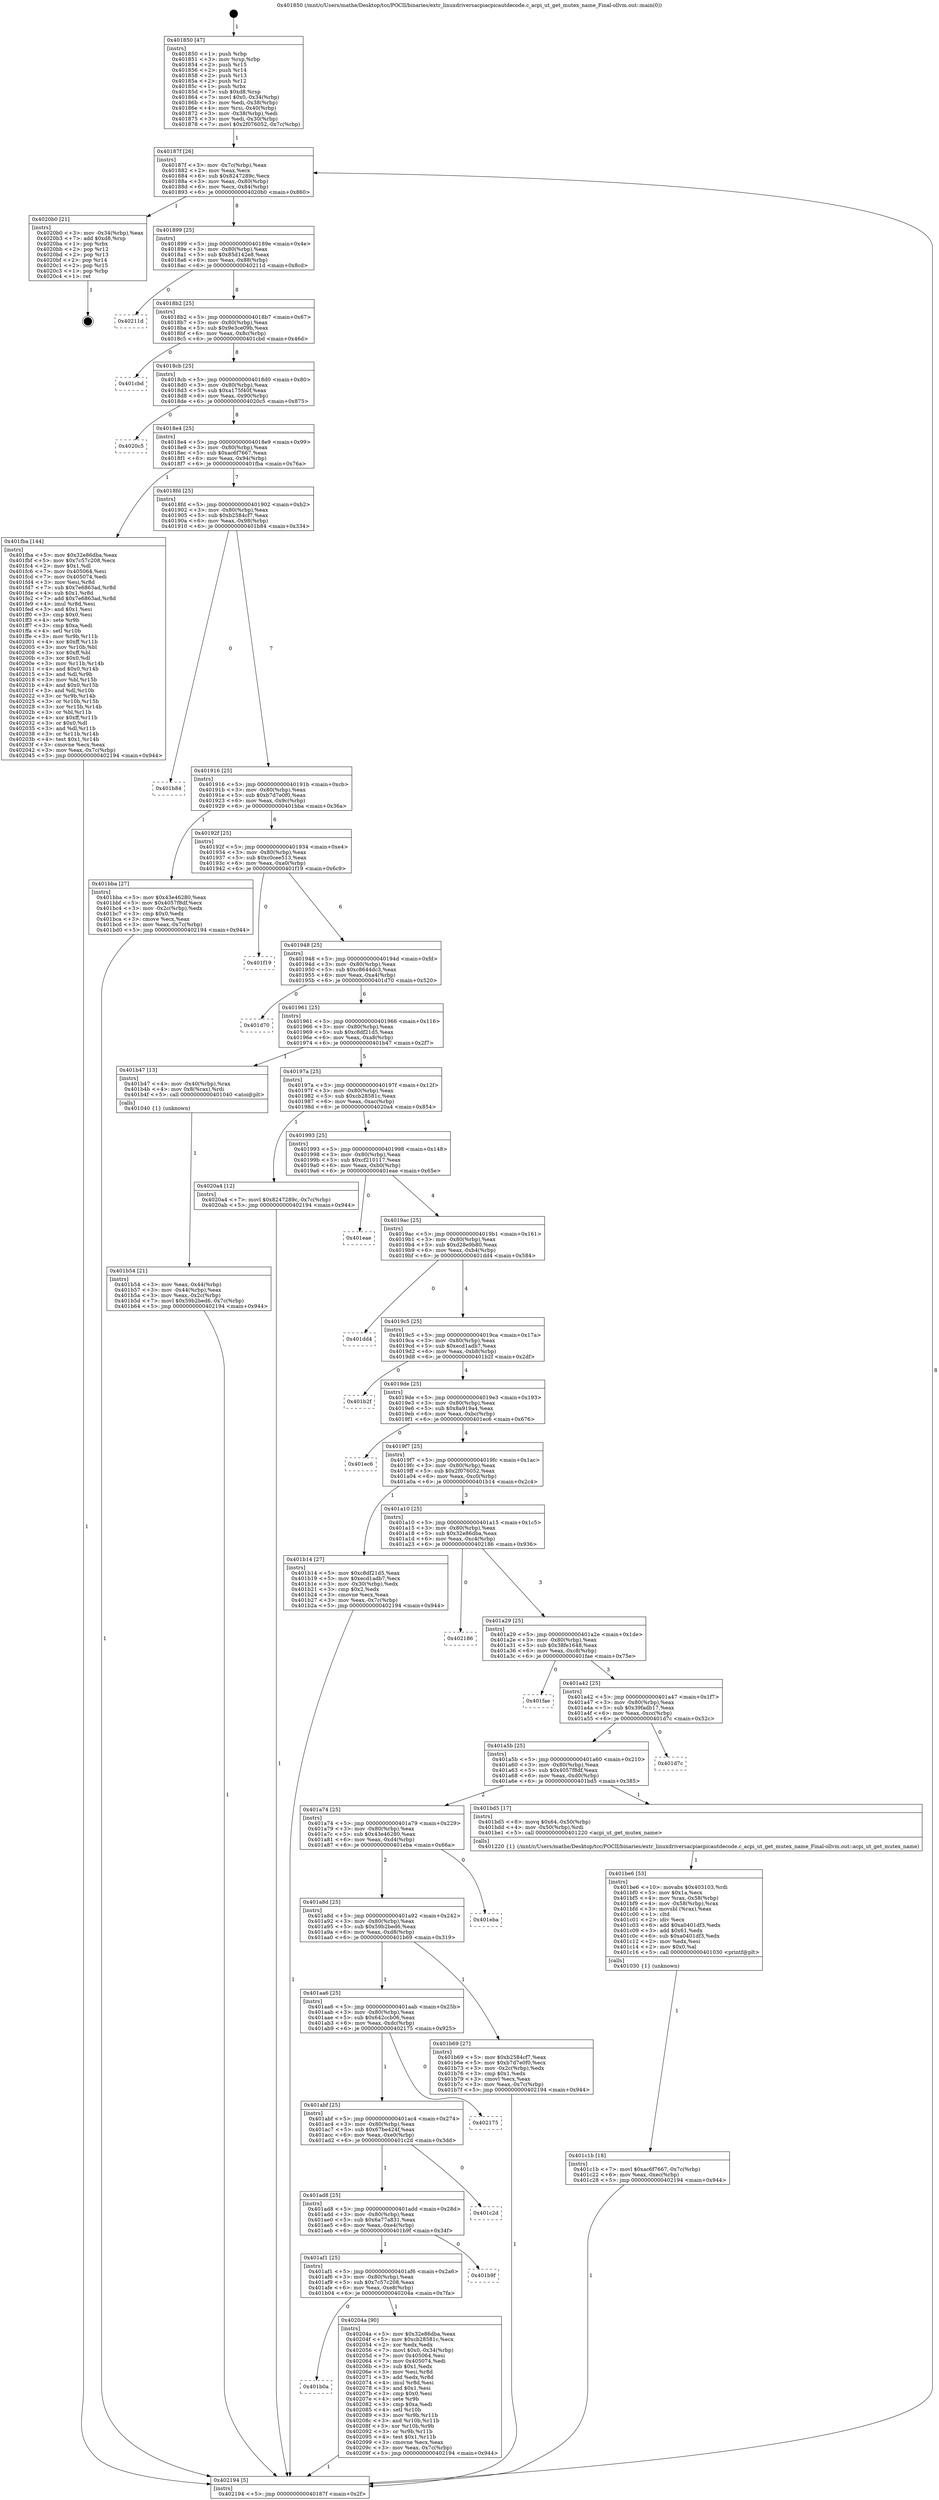 digraph "0x401850" {
  label = "0x401850 (/mnt/c/Users/mathe/Desktop/tcc/POCII/binaries/extr_linuxdriversacpiacpicautdecode.c_acpi_ut_get_mutex_name_Final-ollvm.out::main(0))"
  labelloc = "t"
  node[shape=record]

  Entry [label="",width=0.3,height=0.3,shape=circle,fillcolor=black,style=filled]
  "0x40187f" [label="{
     0x40187f [26]\l
     | [instrs]\l
     &nbsp;&nbsp;0x40187f \<+3\>: mov -0x7c(%rbp),%eax\l
     &nbsp;&nbsp;0x401882 \<+2\>: mov %eax,%ecx\l
     &nbsp;&nbsp;0x401884 \<+6\>: sub $0x8247289c,%ecx\l
     &nbsp;&nbsp;0x40188a \<+3\>: mov %eax,-0x80(%rbp)\l
     &nbsp;&nbsp;0x40188d \<+6\>: mov %ecx,-0x84(%rbp)\l
     &nbsp;&nbsp;0x401893 \<+6\>: je 00000000004020b0 \<main+0x860\>\l
  }"]
  "0x4020b0" [label="{
     0x4020b0 [21]\l
     | [instrs]\l
     &nbsp;&nbsp;0x4020b0 \<+3\>: mov -0x34(%rbp),%eax\l
     &nbsp;&nbsp;0x4020b3 \<+7\>: add $0xd8,%rsp\l
     &nbsp;&nbsp;0x4020ba \<+1\>: pop %rbx\l
     &nbsp;&nbsp;0x4020bb \<+2\>: pop %r12\l
     &nbsp;&nbsp;0x4020bd \<+2\>: pop %r13\l
     &nbsp;&nbsp;0x4020bf \<+2\>: pop %r14\l
     &nbsp;&nbsp;0x4020c1 \<+2\>: pop %r15\l
     &nbsp;&nbsp;0x4020c3 \<+1\>: pop %rbp\l
     &nbsp;&nbsp;0x4020c4 \<+1\>: ret\l
  }"]
  "0x401899" [label="{
     0x401899 [25]\l
     | [instrs]\l
     &nbsp;&nbsp;0x401899 \<+5\>: jmp 000000000040189e \<main+0x4e\>\l
     &nbsp;&nbsp;0x40189e \<+3\>: mov -0x80(%rbp),%eax\l
     &nbsp;&nbsp;0x4018a1 \<+5\>: sub $0x85d142e8,%eax\l
     &nbsp;&nbsp;0x4018a6 \<+6\>: mov %eax,-0x88(%rbp)\l
     &nbsp;&nbsp;0x4018ac \<+6\>: je 000000000040211d \<main+0x8cd\>\l
  }"]
  Exit [label="",width=0.3,height=0.3,shape=circle,fillcolor=black,style=filled,peripheries=2]
  "0x40211d" [label="{
     0x40211d\l
  }", style=dashed]
  "0x4018b2" [label="{
     0x4018b2 [25]\l
     | [instrs]\l
     &nbsp;&nbsp;0x4018b2 \<+5\>: jmp 00000000004018b7 \<main+0x67\>\l
     &nbsp;&nbsp;0x4018b7 \<+3\>: mov -0x80(%rbp),%eax\l
     &nbsp;&nbsp;0x4018ba \<+5\>: sub $0x9e3ce09b,%eax\l
     &nbsp;&nbsp;0x4018bf \<+6\>: mov %eax,-0x8c(%rbp)\l
     &nbsp;&nbsp;0x4018c5 \<+6\>: je 0000000000401cbd \<main+0x46d\>\l
  }"]
  "0x401b0a" [label="{
     0x401b0a\l
  }", style=dashed]
  "0x401cbd" [label="{
     0x401cbd\l
  }", style=dashed]
  "0x4018cb" [label="{
     0x4018cb [25]\l
     | [instrs]\l
     &nbsp;&nbsp;0x4018cb \<+5\>: jmp 00000000004018d0 \<main+0x80\>\l
     &nbsp;&nbsp;0x4018d0 \<+3\>: mov -0x80(%rbp),%eax\l
     &nbsp;&nbsp;0x4018d3 \<+5\>: sub $0xa175f40f,%eax\l
     &nbsp;&nbsp;0x4018d8 \<+6\>: mov %eax,-0x90(%rbp)\l
     &nbsp;&nbsp;0x4018de \<+6\>: je 00000000004020c5 \<main+0x875\>\l
  }"]
  "0x40204a" [label="{
     0x40204a [90]\l
     | [instrs]\l
     &nbsp;&nbsp;0x40204a \<+5\>: mov $0x32e86dba,%eax\l
     &nbsp;&nbsp;0x40204f \<+5\>: mov $0xcb28581c,%ecx\l
     &nbsp;&nbsp;0x402054 \<+2\>: xor %edx,%edx\l
     &nbsp;&nbsp;0x402056 \<+7\>: movl $0x0,-0x34(%rbp)\l
     &nbsp;&nbsp;0x40205d \<+7\>: mov 0x405064,%esi\l
     &nbsp;&nbsp;0x402064 \<+7\>: mov 0x405074,%edi\l
     &nbsp;&nbsp;0x40206b \<+3\>: sub $0x1,%edx\l
     &nbsp;&nbsp;0x40206e \<+3\>: mov %esi,%r8d\l
     &nbsp;&nbsp;0x402071 \<+3\>: add %edx,%r8d\l
     &nbsp;&nbsp;0x402074 \<+4\>: imul %r8d,%esi\l
     &nbsp;&nbsp;0x402078 \<+3\>: and $0x1,%esi\l
     &nbsp;&nbsp;0x40207b \<+3\>: cmp $0x0,%esi\l
     &nbsp;&nbsp;0x40207e \<+4\>: sete %r9b\l
     &nbsp;&nbsp;0x402082 \<+3\>: cmp $0xa,%edi\l
     &nbsp;&nbsp;0x402085 \<+4\>: setl %r10b\l
     &nbsp;&nbsp;0x402089 \<+3\>: mov %r9b,%r11b\l
     &nbsp;&nbsp;0x40208c \<+3\>: and %r10b,%r11b\l
     &nbsp;&nbsp;0x40208f \<+3\>: xor %r10b,%r9b\l
     &nbsp;&nbsp;0x402092 \<+3\>: or %r9b,%r11b\l
     &nbsp;&nbsp;0x402095 \<+4\>: test $0x1,%r11b\l
     &nbsp;&nbsp;0x402099 \<+3\>: cmovne %ecx,%eax\l
     &nbsp;&nbsp;0x40209c \<+3\>: mov %eax,-0x7c(%rbp)\l
     &nbsp;&nbsp;0x40209f \<+5\>: jmp 0000000000402194 \<main+0x944\>\l
  }"]
  "0x4020c5" [label="{
     0x4020c5\l
  }", style=dashed]
  "0x4018e4" [label="{
     0x4018e4 [25]\l
     | [instrs]\l
     &nbsp;&nbsp;0x4018e4 \<+5\>: jmp 00000000004018e9 \<main+0x99\>\l
     &nbsp;&nbsp;0x4018e9 \<+3\>: mov -0x80(%rbp),%eax\l
     &nbsp;&nbsp;0x4018ec \<+5\>: sub $0xac6f7667,%eax\l
     &nbsp;&nbsp;0x4018f1 \<+6\>: mov %eax,-0x94(%rbp)\l
     &nbsp;&nbsp;0x4018f7 \<+6\>: je 0000000000401fba \<main+0x76a\>\l
  }"]
  "0x401af1" [label="{
     0x401af1 [25]\l
     | [instrs]\l
     &nbsp;&nbsp;0x401af1 \<+5\>: jmp 0000000000401af6 \<main+0x2a6\>\l
     &nbsp;&nbsp;0x401af6 \<+3\>: mov -0x80(%rbp),%eax\l
     &nbsp;&nbsp;0x401af9 \<+5\>: sub $0x7c57c208,%eax\l
     &nbsp;&nbsp;0x401afe \<+6\>: mov %eax,-0xe8(%rbp)\l
     &nbsp;&nbsp;0x401b04 \<+6\>: je 000000000040204a \<main+0x7fa\>\l
  }"]
  "0x401fba" [label="{
     0x401fba [144]\l
     | [instrs]\l
     &nbsp;&nbsp;0x401fba \<+5\>: mov $0x32e86dba,%eax\l
     &nbsp;&nbsp;0x401fbf \<+5\>: mov $0x7c57c208,%ecx\l
     &nbsp;&nbsp;0x401fc4 \<+2\>: mov $0x1,%dl\l
     &nbsp;&nbsp;0x401fc6 \<+7\>: mov 0x405064,%esi\l
     &nbsp;&nbsp;0x401fcd \<+7\>: mov 0x405074,%edi\l
     &nbsp;&nbsp;0x401fd4 \<+3\>: mov %esi,%r8d\l
     &nbsp;&nbsp;0x401fd7 \<+7\>: sub $0x7e6863ad,%r8d\l
     &nbsp;&nbsp;0x401fde \<+4\>: sub $0x1,%r8d\l
     &nbsp;&nbsp;0x401fe2 \<+7\>: add $0x7e6863ad,%r8d\l
     &nbsp;&nbsp;0x401fe9 \<+4\>: imul %r8d,%esi\l
     &nbsp;&nbsp;0x401fed \<+3\>: and $0x1,%esi\l
     &nbsp;&nbsp;0x401ff0 \<+3\>: cmp $0x0,%esi\l
     &nbsp;&nbsp;0x401ff3 \<+4\>: sete %r9b\l
     &nbsp;&nbsp;0x401ff7 \<+3\>: cmp $0xa,%edi\l
     &nbsp;&nbsp;0x401ffa \<+4\>: setl %r10b\l
     &nbsp;&nbsp;0x401ffe \<+3\>: mov %r9b,%r11b\l
     &nbsp;&nbsp;0x402001 \<+4\>: xor $0xff,%r11b\l
     &nbsp;&nbsp;0x402005 \<+3\>: mov %r10b,%bl\l
     &nbsp;&nbsp;0x402008 \<+3\>: xor $0xff,%bl\l
     &nbsp;&nbsp;0x40200b \<+3\>: xor $0x0,%dl\l
     &nbsp;&nbsp;0x40200e \<+3\>: mov %r11b,%r14b\l
     &nbsp;&nbsp;0x402011 \<+4\>: and $0x0,%r14b\l
     &nbsp;&nbsp;0x402015 \<+3\>: and %dl,%r9b\l
     &nbsp;&nbsp;0x402018 \<+3\>: mov %bl,%r15b\l
     &nbsp;&nbsp;0x40201b \<+4\>: and $0x0,%r15b\l
     &nbsp;&nbsp;0x40201f \<+3\>: and %dl,%r10b\l
     &nbsp;&nbsp;0x402022 \<+3\>: or %r9b,%r14b\l
     &nbsp;&nbsp;0x402025 \<+3\>: or %r10b,%r15b\l
     &nbsp;&nbsp;0x402028 \<+3\>: xor %r15b,%r14b\l
     &nbsp;&nbsp;0x40202b \<+3\>: or %bl,%r11b\l
     &nbsp;&nbsp;0x40202e \<+4\>: xor $0xff,%r11b\l
     &nbsp;&nbsp;0x402032 \<+3\>: or $0x0,%dl\l
     &nbsp;&nbsp;0x402035 \<+3\>: and %dl,%r11b\l
     &nbsp;&nbsp;0x402038 \<+3\>: or %r11b,%r14b\l
     &nbsp;&nbsp;0x40203b \<+4\>: test $0x1,%r14b\l
     &nbsp;&nbsp;0x40203f \<+3\>: cmovne %ecx,%eax\l
     &nbsp;&nbsp;0x402042 \<+3\>: mov %eax,-0x7c(%rbp)\l
     &nbsp;&nbsp;0x402045 \<+5\>: jmp 0000000000402194 \<main+0x944\>\l
  }"]
  "0x4018fd" [label="{
     0x4018fd [25]\l
     | [instrs]\l
     &nbsp;&nbsp;0x4018fd \<+5\>: jmp 0000000000401902 \<main+0xb2\>\l
     &nbsp;&nbsp;0x401902 \<+3\>: mov -0x80(%rbp),%eax\l
     &nbsp;&nbsp;0x401905 \<+5\>: sub $0xb2584cf7,%eax\l
     &nbsp;&nbsp;0x40190a \<+6\>: mov %eax,-0x98(%rbp)\l
     &nbsp;&nbsp;0x401910 \<+6\>: je 0000000000401b84 \<main+0x334\>\l
  }"]
  "0x401b9f" [label="{
     0x401b9f\l
  }", style=dashed]
  "0x401b84" [label="{
     0x401b84\l
  }", style=dashed]
  "0x401916" [label="{
     0x401916 [25]\l
     | [instrs]\l
     &nbsp;&nbsp;0x401916 \<+5\>: jmp 000000000040191b \<main+0xcb\>\l
     &nbsp;&nbsp;0x40191b \<+3\>: mov -0x80(%rbp),%eax\l
     &nbsp;&nbsp;0x40191e \<+5\>: sub $0xb7d7e0f0,%eax\l
     &nbsp;&nbsp;0x401923 \<+6\>: mov %eax,-0x9c(%rbp)\l
     &nbsp;&nbsp;0x401929 \<+6\>: je 0000000000401bba \<main+0x36a\>\l
  }"]
  "0x401ad8" [label="{
     0x401ad8 [25]\l
     | [instrs]\l
     &nbsp;&nbsp;0x401ad8 \<+5\>: jmp 0000000000401add \<main+0x28d\>\l
     &nbsp;&nbsp;0x401add \<+3\>: mov -0x80(%rbp),%eax\l
     &nbsp;&nbsp;0x401ae0 \<+5\>: sub $0x6a77a831,%eax\l
     &nbsp;&nbsp;0x401ae5 \<+6\>: mov %eax,-0xe4(%rbp)\l
     &nbsp;&nbsp;0x401aeb \<+6\>: je 0000000000401b9f \<main+0x34f\>\l
  }"]
  "0x401bba" [label="{
     0x401bba [27]\l
     | [instrs]\l
     &nbsp;&nbsp;0x401bba \<+5\>: mov $0x43e46280,%eax\l
     &nbsp;&nbsp;0x401bbf \<+5\>: mov $0x4057f8df,%ecx\l
     &nbsp;&nbsp;0x401bc4 \<+3\>: mov -0x2c(%rbp),%edx\l
     &nbsp;&nbsp;0x401bc7 \<+3\>: cmp $0x0,%edx\l
     &nbsp;&nbsp;0x401bca \<+3\>: cmove %ecx,%eax\l
     &nbsp;&nbsp;0x401bcd \<+3\>: mov %eax,-0x7c(%rbp)\l
     &nbsp;&nbsp;0x401bd0 \<+5\>: jmp 0000000000402194 \<main+0x944\>\l
  }"]
  "0x40192f" [label="{
     0x40192f [25]\l
     | [instrs]\l
     &nbsp;&nbsp;0x40192f \<+5\>: jmp 0000000000401934 \<main+0xe4\>\l
     &nbsp;&nbsp;0x401934 \<+3\>: mov -0x80(%rbp),%eax\l
     &nbsp;&nbsp;0x401937 \<+5\>: sub $0xc0cee513,%eax\l
     &nbsp;&nbsp;0x40193c \<+6\>: mov %eax,-0xa0(%rbp)\l
     &nbsp;&nbsp;0x401942 \<+6\>: je 0000000000401f19 \<main+0x6c9\>\l
  }"]
  "0x401c2d" [label="{
     0x401c2d\l
  }", style=dashed]
  "0x401f19" [label="{
     0x401f19\l
  }", style=dashed]
  "0x401948" [label="{
     0x401948 [25]\l
     | [instrs]\l
     &nbsp;&nbsp;0x401948 \<+5\>: jmp 000000000040194d \<main+0xfd\>\l
     &nbsp;&nbsp;0x40194d \<+3\>: mov -0x80(%rbp),%eax\l
     &nbsp;&nbsp;0x401950 \<+5\>: sub $0xc8644dc3,%eax\l
     &nbsp;&nbsp;0x401955 \<+6\>: mov %eax,-0xa4(%rbp)\l
     &nbsp;&nbsp;0x40195b \<+6\>: je 0000000000401d70 \<main+0x520\>\l
  }"]
  "0x401abf" [label="{
     0x401abf [25]\l
     | [instrs]\l
     &nbsp;&nbsp;0x401abf \<+5\>: jmp 0000000000401ac4 \<main+0x274\>\l
     &nbsp;&nbsp;0x401ac4 \<+3\>: mov -0x80(%rbp),%eax\l
     &nbsp;&nbsp;0x401ac7 \<+5\>: sub $0x67be424f,%eax\l
     &nbsp;&nbsp;0x401acc \<+6\>: mov %eax,-0xe0(%rbp)\l
     &nbsp;&nbsp;0x401ad2 \<+6\>: je 0000000000401c2d \<main+0x3dd\>\l
  }"]
  "0x401d70" [label="{
     0x401d70\l
  }", style=dashed]
  "0x401961" [label="{
     0x401961 [25]\l
     | [instrs]\l
     &nbsp;&nbsp;0x401961 \<+5\>: jmp 0000000000401966 \<main+0x116\>\l
     &nbsp;&nbsp;0x401966 \<+3\>: mov -0x80(%rbp),%eax\l
     &nbsp;&nbsp;0x401969 \<+5\>: sub $0xc8df21d5,%eax\l
     &nbsp;&nbsp;0x40196e \<+6\>: mov %eax,-0xa8(%rbp)\l
     &nbsp;&nbsp;0x401974 \<+6\>: je 0000000000401b47 \<main+0x2f7\>\l
  }"]
  "0x402175" [label="{
     0x402175\l
  }", style=dashed]
  "0x401b47" [label="{
     0x401b47 [13]\l
     | [instrs]\l
     &nbsp;&nbsp;0x401b47 \<+4\>: mov -0x40(%rbp),%rax\l
     &nbsp;&nbsp;0x401b4b \<+4\>: mov 0x8(%rax),%rdi\l
     &nbsp;&nbsp;0x401b4f \<+5\>: call 0000000000401040 \<atoi@plt\>\l
     | [calls]\l
     &nbsp;&nbsp;0x401040 \{1\} (unknown)\l
  }"]
  "0x40197a" [label="{
     0x40197a [25]\l
     | [instrs]\l
     &nbsp;&nbsp;0x40197a \<+5\>: jmp 000000000040197f \<main+0x12f\>\l
     &nbsp;&nbsp;0x40197f \<+3\>: mov -0x80(%rbp),%eax\l
     &nbsp;&nbsp;0x401982 \<+5\>: sub $0xcb28581c,%eax\l
     &nbsp;&nbsp;0x401987 \<+6\>: mov %eax,-0xac(%rbp)\l
     &nbsp;&nbsp;0x40198d \<+6\>: je 00000000004020a4 \<main+0x854\>\l
  }"]
  "0x401c1b" [label="{
     0x401c1b [18]\l
     | [instrs]\l
     &nbsp;&nbsp;0x401c1b \<+7\>: movl $0xac6f7667,-0x7c(%rbp)\l
     &nbsp;&nbsp;0x401c22 \<+6\>: mov %eax,-0xec(%rbp)\l
     &nbsp;&nbsp;0x401c28 \<+5\>: jmp 0000000000402194 \<main+0x944\>\l
  }"]
  "0x4020a4" [label="{
     0x4020a4 [12]\l
     | [instrs]\l
     &nbsp;&nbsp;0x4020a4 \<+7\>: movl $0x8247289c,-0x7c(%rbp)\l
     &nbsp;&nbsp;0x4020ab \<+5\>: jmp 0000000000402194 \<main+0x944\>\l
  }"]
  "0x401993" [label="{
     0x401993 [25]\l
     | [instrs]\l
     &nbsp;&nbsp;0x401993 \<+5\>: jmp 0000000000401998 \<main+0x148\>\l
     &nbsp;&nbsp;0x401998 \<+3\>: mov -0x80(%rbp),%eax\l
     &nbsp;&nbsp;0x40199b \<+5\>: sub $0xcf210117,%eax\l
     &nbsp;&nbsp;0x4019a0 \<+6\>: mov %eax,-0xb0(%rbp)\l
     &nbsp;&nbsp;0x4019a6 \<+6\>: je 0000000000401eae \<main+0x65e\>\l
  }"]
  "0x401be6" [label="{
     0x401be6 [53]\l
     | [instrs]\l
     &nbsp;&nbsp;0x401be6 \<+10\>: movabs $0x403103,%rdi\l
     &nbsp;&nbsp;0x401bf0 \<+5\>: mov $0x1a,%ecx\l
     &nbsp;&nbsp;0x401bf5 \<+4\>: mov %rax,-0x58(%rbp)\l
     &nbsp;&nbsp;0x401bf9 \<+4\>: mov -0x58(%rbp),%rax\l
     &nbsp;&nbsp;0x401bfd \<+3\>: movsbl (%rax),%eax\l
     &nbsp;&nbsp;0x401c00 \<+1\>: cltd\l
     &nbsp;&nbsp;0x401c01 \<+2\>: idiv %ecx\l
     &nbsp;&nbsp;0x401c03 \<+6\>: add $0xa0401df3,%edx\l
     &nbsp;&nbsp;0x401c09 \<+3\>: add $0x61,%edx\l
     &nbsp;&nbsp;0x401c0c \<+6\>: sub $0xa0401df3,%edx\l
     &nbsp;&nbsp;0x401c12 \<+2\>: mov %edx,%esi\l
     &nbsp;&nbsp;0x401c14 \<+2\>: mov $0x0,%al\l
     &nbsp;&nbsp;0x401c16 \<+5\>: call 0000000000401030 \<printf@plt\>\l
     | [calls]\l
     &nbsp;&nbsp;0x401030 \{1\} (unknown)\l
  }"]
  "0x401eae" [label="{
     0x401eae\l
  }", style=dashed]
  "0x4019ac" [label="{
     0x4019ac [25]\l
     | [instrs]\l
     &nbsp;&nbsp;0x4019ac \<+5\>: jmp 00000000004019b1 \<main+0x161\>\l
     &nbsp;&nbsp;0x4019b1 \<+3\>: mov -0x80(%rbp),%eax\l
     &nbsp;&nbsp;0x4019b4 \<+5\>: sub $0xd28e9b80,%eax\l
     &nbsp;&nbsp;0x4019b9 \<+6\>: mov %eax,-0xb4(%rbp)\l
     &nbsp;&nbsp;0x4019bf \<+6\>: je 0000000000401dd4 \<main+0x584\>\l
  }"]
  "0x401aa6" [label="{
     0x401aa6 [25]\l
     | [instrs]\l
     &nbsp;&nbsp;0x401aa6 \<+5\>: jmp 0000000000401aab \<main+0x25b\>\l
     &nbsp;&nbsp;0x401aab \<+3\>: mov -0x80(%rbp),%eax\l
     &nbsp;&nbsp;0x401aae \<+5\>: sub $0x642ccb06,%eax\l
     &nbsp;&nbsp;0x401ab3 \<+6\>: mov %eax,-0xdc(%rbp)\l
     &nbsp;&nbsp;0x401ab9 \<+6\>: je 0000000000402175 \<main+0x925\>\l
  }"]
  "0x401dd4" [label="{
     0x401dd4\l
  }", style=dashed]
  "0x4019c5" [label="{
     0x4019c5 [25]\l
     | [instrs]\l
     &nbsp;&nbsp;0x4019c5 \<+5\>: jmp 00000000004019ca \<main+0x17a\>\l
     &nbsp;&nbsp;0x4019ca \<+3\>: mov -0x80(%rbp),%eax\l
     &nbsp;&nbsp;0x4019cd \<+5\>: sub $0xecd1adb7,%eax\l
     &nbsp;&nbsp;0x4019d2 \<+6\>: mov %eax,-0xb8(%rbp)\l
     &nbsp;&nbsp;0x4019d8 \<+6\>: je 0000000000401b2f \<main+0x2df\>\l
  }"]
  "0x401b69" [label="{
     0x401b69 [27]\l
     | [instrs]\l
     &nbsp;&nbsp;0x401b69 \<+5\>: mov $0xb2584cf7,%eax\l
     &nbsp;&nbsp;0x401b6e \<+5\>: mov $0xb7d7e0f0,%ecx\l
     &nbsp;&nbsp;0x401b73 \<+3\>: mov -0x2c(%rbp),%edx\l
     &nbsp;&nbsp;0x401b76 \<+3\>: cmp $0x1,%edx\l
     &nbsp;&nbsp;0x401b79 \<+3\>: cmovl %ecx,%eax\l
     &nbsp;&nbsp;0x401b7c \<+3\>: mov %eax,-0x7c(%rbp)\l
     &nbsp;&nbsp;0x401b7f \<+5\>: jmp 0000000000402194 \<main+0x944\>\l
  }"]
  "0x401b2f" [label="{
     0x401b2f\l
  }", style=dashed]
  "0x4019de" [label="{
     0x4019de [25]\l
     | [instrs]\l
     &nbsp;&nbsp;0x4019de \<+5\>: jmp 00000000004019e3 \<main+0x193\>\l
     &nbsp;&nbsp;0x4019e3 \<+3\>: mov -0x80(%rbp),%eax\l
     &nbsp;&nbsp;0x4019e6 \<+5\>: sub $0x8a919a4,%eax\l
     &nbsp;&nbsp;0x4019eb \<+6\>: mov %eax,-0xbc(%rbp)\l
     &nbsp;&nbsp;0x4019f1 \<+6\>: je 0000000000401ec6 \<main+0x676\>\l
  }"]
  "0x401a8d" [label="{
     0x401a8d [25]\l
     | [instrs]\l
     &nbsp;&nbsp;0x401a8d \<+5\>: jmp 0000000000401a92 \<main+0x242\>\l
     &nbsp;&nbsp;0x401a92 \<+3\>: mov -0x80(%rbp),%eax\l
     &nbsp;&nbsp;0x401a95 \<+5\>: sub $0x59b2bed6,%eax\l
     &nbsp;&nbsp;0x401a9a \<+6\>: mov %eax,-0xd8(%rbp)\l
     &nbsp;&nbsp;0x401aa0 \<+6\>: je 0000000000401b69 \<main+0x319\>\l
  }"]
  "0x401ec6" [label="{
     0x401ec6\l
  }", style=dashed]
  "0x4019f7" [label="{
     0x4019f7 [25]\l
     | [instrs]\l
     &nbsp;&nbsp;0x4019f7 \<+5\>: jmp 00000000004019fc \<main+0x1ac\>\l
     &nbsp;&nbsp;0x4019fc \<+3\>: mov -0x80(%rbp),%eax\l
     &nbsp;&nbsp;0x4019ff \<+5\>: sub $0x2f076052,%eax\l
     &nbsp;&nbsp;0x401a04 \<+6\>: mov %eax,-0xc0(%rbp)\l
     &nbsp;&nbsp;0x401a0a \<+6\>: je 0000000000401b14 \<main+0x2c4\>\l
  }"]
  "0x401eba" [label="{
     0x401eba\l
  }", style=dashed]
  "0x401b14" [label="{
     0x401b14 [27]\l
     | [instrs]\l
     &nbsp;&nbsp;0x401b14 \<+5\>: mov $0xc8df21d5,%eax\l
     &nbsp;&nbsp;0x401b19 \<+5\>: mov $0xecd1adb7,%ecx\l
     &nbsp;&nbsp;0x401b1e \<+3\>: mov -0x30(%rbp),%edx\l
     &nbsp;&nbsp;0x401b21 \<+3\>: cmp $0x2,%edx\l
     &nbsp;&nbsp;0x401b24 \<+3\>: cmovne %ecx,%eax\l
     &nbsp;&nbsp;0x401b27 \<+3\>: mov %eax,-0x7c(%rbp)\l
     &nbsp;&nbsp;0x401b2a \<+5\>: jmp 0000000000402194 \<main+0x944\>\l
  }"]
  "0x401a10" [label="{
     0x401a10 [25]\l
     | [instrs]\l
     &nbsp;&nbsp;0x401a10 \<+5\>: jmp 0000000000401a15 \<main+0x1c5\>\l
     &nbsp;&nbsp;0x401a15 \<+3\>: mov -0x80(%rbp),%eax\l
     &nbsp;&nbsp;0x401a18 \<+5\>: sub $0x32e86dba,%eax\l
     &nbsp;&nbsp;0x401a1d \<+6\>: mov %eax,-0xc4(%rbp)\l
     &nbsp;&nbsp;0x401a23 \<+6\>: je 0000000000402186 \<main+0x936\>\l
  }"]
  "0x402194" [label="{
     0x402194 [5]\l
     | [instrs]\l
     &nbsp;&nbsp;0x402194 \<+5\>: jmp 000000000040187f \<main+0x2f\>\l
  }"]
  "0x401850" [label="{
     0x401850 [47]\l
     | [instrs]\l
     &nbsp;&nbsp;0x401850 \<+1\>: push %rbp\l
     &nbsp;&nbsp;0x401851 \<+3\>: mov %rsp,%rbp\l
     &nbsp;&nbsp;0x401854 \<+2\>: push %r15\l
     &nbsp;&nbsp;0x401856 \<+2\>: push %r14\l
     &nbsp;&nbsp;0x401858 \<+2\>: push %r13\l
     &nbsp;&nbsp;0x40185a \<+2\>: push %r12\l
     &nbsp;&nbsp;0x40185c \<+1\>: push %rbx\l
     &nbsp;&nbsp;0x40185d \<+7\>: sub $0xd8,%rsp\l
     &nbsp;&nbsp;0x401864 \<+7\>: movl $0x0,-0x34(%rbp)\l
     &nbsp;&nbsp;0x40186b \<+3\>: mov %edi,-0x38(%rbp)\l
     &nbsp;&nbsp;0x40186e \<+4\>: mov %rsi,-0x40(%rbp)\l
     &nbsp;&nbsp;0x401872 \<+3\>: mov -0x38(%rbp),%edi\l
     &nbsp;&nbsp;0x401875 \<+3\>: mov %edi,-0x30(%rbp)\l
     &nbsp;&nbsp;0x401878 \<+7\>: movl $0x2f076052,-0x7c(%rbp)\l
  }"]
  "0x401b54" [label="{
     0x401b54 [21]\l
     | [instrs]\l
     &nbsp;&nbsp;0x401b54 \<+3\>: mov %eax,-0x44(%rbp)\l
     &nbsp;&nbsp;0x401b57 \<+3\>: mov -0x44(%rbp),%eax\l
     &nbsp;&nbsp;0x401b5a \<+3\>: mov %eax,-0x2c(%rbp)\l
     &nbsp;&nbsp;0x401b5d \<+7\>: movl $0x59b2bed6,-0x7c(%rbp)\l
     &nbsp;&nbsp;0x401b64 \<+5\>: jmp 0000000000402194 \<main+0x944\>\l
  }"]
  "0x401a74" [label="{
     0x401a74 [25]\l
     | [instrs]\l
     &nbsp;&nbsp;0x401a74 \<+5\>: jmp 0000000000401a79 \<main+0x229\>\l
     &nbsp;&nbsp;0x401a79 \<+3\>: mov -0x80(%rbp),%eax\l
     &nbsp;&nbsp;0x401a7c \<+5\>: sub $0x43e46280,%eax\l
     &nbsp;&nbsp;0x401a81 \<+6\>: mov %eax,-0xd4(%rbp)\l
     &nbsp;&nbsp;0x401a87 \<+6\>: je 0000000000401eba \<main+0x66a\>\l
  }"]
  "0x402186" [label="{
     0x402186\l
  }", style=dashed]
  "0x401a29" [label="{
     0x401a29 [25]\l
     | [instrs]\l
     &nbsp;&nbsp;0x401a29 \<+5\>: jmp 0000000000401a2e \<main+0x1de\>\l
     &nbsp;&nbsp;0x401a2e \<+3\>: mov -0x80(%rbp),%eax\l
     &nbsp;&nbsp;0x401a31 \<+5\>: sub $0x38fe1648,%eax\l
     &nbsp;&nbsp;0x401a36 \<+6\>: mov %eax,-0xc8(%rbp)\l
     &nbsp;&nbsp;0x401a3c \<+6\>: je 0000000000401fae \<main+0x75e\>\l
  }"]
  "0x401bd5" [label="{
     0x401bd5 [17]\l
     | [instrs]\l
     &nbsp;&nbsp;0x401bd5 \<+8\>: movq $0x64,-0x50(%rbp)\l
     &nbsp;&nbsp;0x401bdd \<+4\>: mov -0x50(%rbp),%rdi\l
     &nbsp;&nbsp;0x401be1 \<+5\>: call 0000000000401220 \<acpi_ut_get_mutex_name\>\l
     | [calls]\l
     &nbsp;&nbsp;0x401220 \{1\} (/mnt/c/Users/mathe/Desktop/tcc/POCII/binaries/extr_linuxdriversacpiacpicautdecode.c_acpi_ut_get_mutex_name_Final-ollvm.out::acpi_ut_get_mutex_name)\l
  }"]
  "0x401fae" [label="{
     0x401fae\l
  }", style=dashed]
  "0x401a42" [label="{
     0x401a42 [25]\l
     | [instrs]\l
     &nbsp;&nbsp;0x401a42 \<+5\>: jmp 0000000000401a47 \<main+0x1f7\>\l
     &nbsp;&nbsp;0x401a47 \<+3\>: mov -0x80(%rbp),%eax\l
     &nbsp;&nbsp;0x401a4a \<+5\>: sub $0x39fadb17,%eax\l
     &nbsp;&nbsp;0x401a4f \<+6\>: mov %eax,-0xcc(%rbp)\l
     &nbsp;&nbsp;0x401a55 \<+6\>: je 0000000000401d7c \<main+0x52c\>\l
  }"]
  "0x401a5b" [label="{
     0x401a5b [25]\l
     | [instrs]\l
     &nbsp;&nbsp;0x401a5b \<+5\>: jmp 0000000000401a60 \<main+0x210\>\l
     &nbsp;&nbsp;0x401a60 \<+3\>: mov -0x80(%rbp),%eax\l
     &nbsp;&nbsp;0x401a63 \<+5\>: sub $0x4057f8df,%eax\l
     &nbsp;&nbsp;0x401a68 \<+6\>: mov %eax,-0xd0(%rbp)\l
     &nbsp;&nbsp;0x401a6e \<+6\>: je 0000000000401bd5 \<main+0x385\>\l
  }"]
  "0x401d7c" [label="{
     0x401d7c\l
  }", style=dashed]
  Entry -> "0x401850" [label=" 1"]
  "0x40187f" -> "0x4020b0" [label=" 1"]
  "0x40187f" -> "0x401899" [label=" 8"]
  "0x4020b0" -> Exit [label=" 1"]
  "0x401899" -> "0x40211d" [label=" 0"]
  "0x401899" -> "0x4018b2" [label=" 8"]
  "0x4020a4" -> "0x402194" [label=" 1"]
  "0x4018b2" -> "0x401cbd" [label=" 0"]
  "0x4018b2" -> "0x4018cb" [label=" 8"]
  "0x40204a" -> "0x402194" [label=" 1"]
  "0x4018cb" -> "0x4020c5" [label=" 0"]
  "0x4018cb" -> "0x4018e4" [label=" 8"]
  "0x401af1" -> "0x401b0a" [label=" 0"]
  "0x4018e4" -> "0x401fba" [label=" 1"]
  "0x4018e4" -> "0x4018fd" [label=" 7"]
  "0x401af1" -> "0x40204a" [label=" 1"]
  "0x4018fd" -> "0x401b84" [label=" 0"]
  "0x4018fd" -> "0x401916" [label=" 7"]
  "0x401ad8" -> "0x401af1" [label=" 1"]
  "0x401916" -> "0x401bba" [label=" 1"]
  "0x401916" -> "0x40192f" [label=" 6"]
  "0x401ad8" -> "0x401b9f" [label=" 0"]
  "0x40192f" -> "0x401f19" [label=" 0"]
  "0x40192f" -> "0x401948" [label=" 6"]
  "0x401abf" -> "0x401ad8" [label=" 1"]
  "0x401948" -> "0x401d70" [label=" 0"]
  "0x401948" -> "0x401961" [label=" 6"]
  "0x401abf" -> "0x401c2d" [label=" 0"]
  "0x401961" -> "0x401b47" [label=" 1"]
  "0x401961" -> "0x40197a" [label=" 5"]
  "0x401aa6" -> "0x401abf" [label=" 1"]
  "0x40197a" -> "0x4020a4" [label=" 1"]
  "0x40197a" -> "0x401993" [label=" 4"]
  "0x401aa6" -> "0x402175" [label=" 0"]
  "0x401993" -> "0x401eae" [label=" 0"]
  "0x401993" -> "0x4019ac" [label=" 4"]
  "0x401fba" -> "0x402194" [label=" 1"]
  "0x4019ac" -> "0x401dd4" [label=" 0"]
  "0x4019ac" -> "0x4019c5" [label=" 4"]
  "0x401c1b" -> "0x402194" [label=" 1"]
  "0x4019c5" -> "0x401b2f" [label=" 0"]
  "0x4019c5" -> "0x4019de" [label=" 4"]
  "0x401be6" -> "0x401c1b" [label=" 1"]
  "0x4019de" -> "0x401ec6" [label=" 0"]
  "0x4019de" -> "0x4019f7" [label=" 4"]
  "0x401bba" -> "0x402194" [label=" 1"]
  "0x4019f7" -> "0x401b14" [label=" 1"]
  "0x4019f7" -> "0x401a10" [label=" 3"]
  "0x401b14" -> "0x402194" [label=" 1"]
  "0x401850" -> "0x40187f" [label=" 1"]
  "0x402194" -> "0x40187f" [label=" 8"]
  "0x401b47" -> "0x401b54" [label=" 1"]
  "0x401b54" -> "0x402194" [label=" 1"]
  "0x401b69" -> "0x402194" [label=" 1"]
  "0x401a10" -> "0x402186" [label=" 0"]
  "0x401a10" -> "0x401a29" [label=" 3"]
  "0x401a8d" -> "0x401b69" [label=" 1"]
  "0x401a29" -> "0x401fae" [label=" 0"]
  "0x401a29" -> "0x401a42" [label=" 3"]
  "0x401bd5" -> "0x401be6" [label=" 1"]
  "0x401a42" -> "0x401d7c" [label=" 0"]
  "0x401a42" -> "0x401a5b" [label=" 3"]
  "0x401a74" -> "0x401a8d" [label=" 2"]
  "0x401a5b" -> "0x401bd5" [label=" 1"]
  "0x401a5b" -> "0x401a74" [label=" 2"]
  "0x401a8d" -> "0x401aa6" [label=" 1"]
  "0x401a74" -> "0x401eba" [label=" 0"]
}
